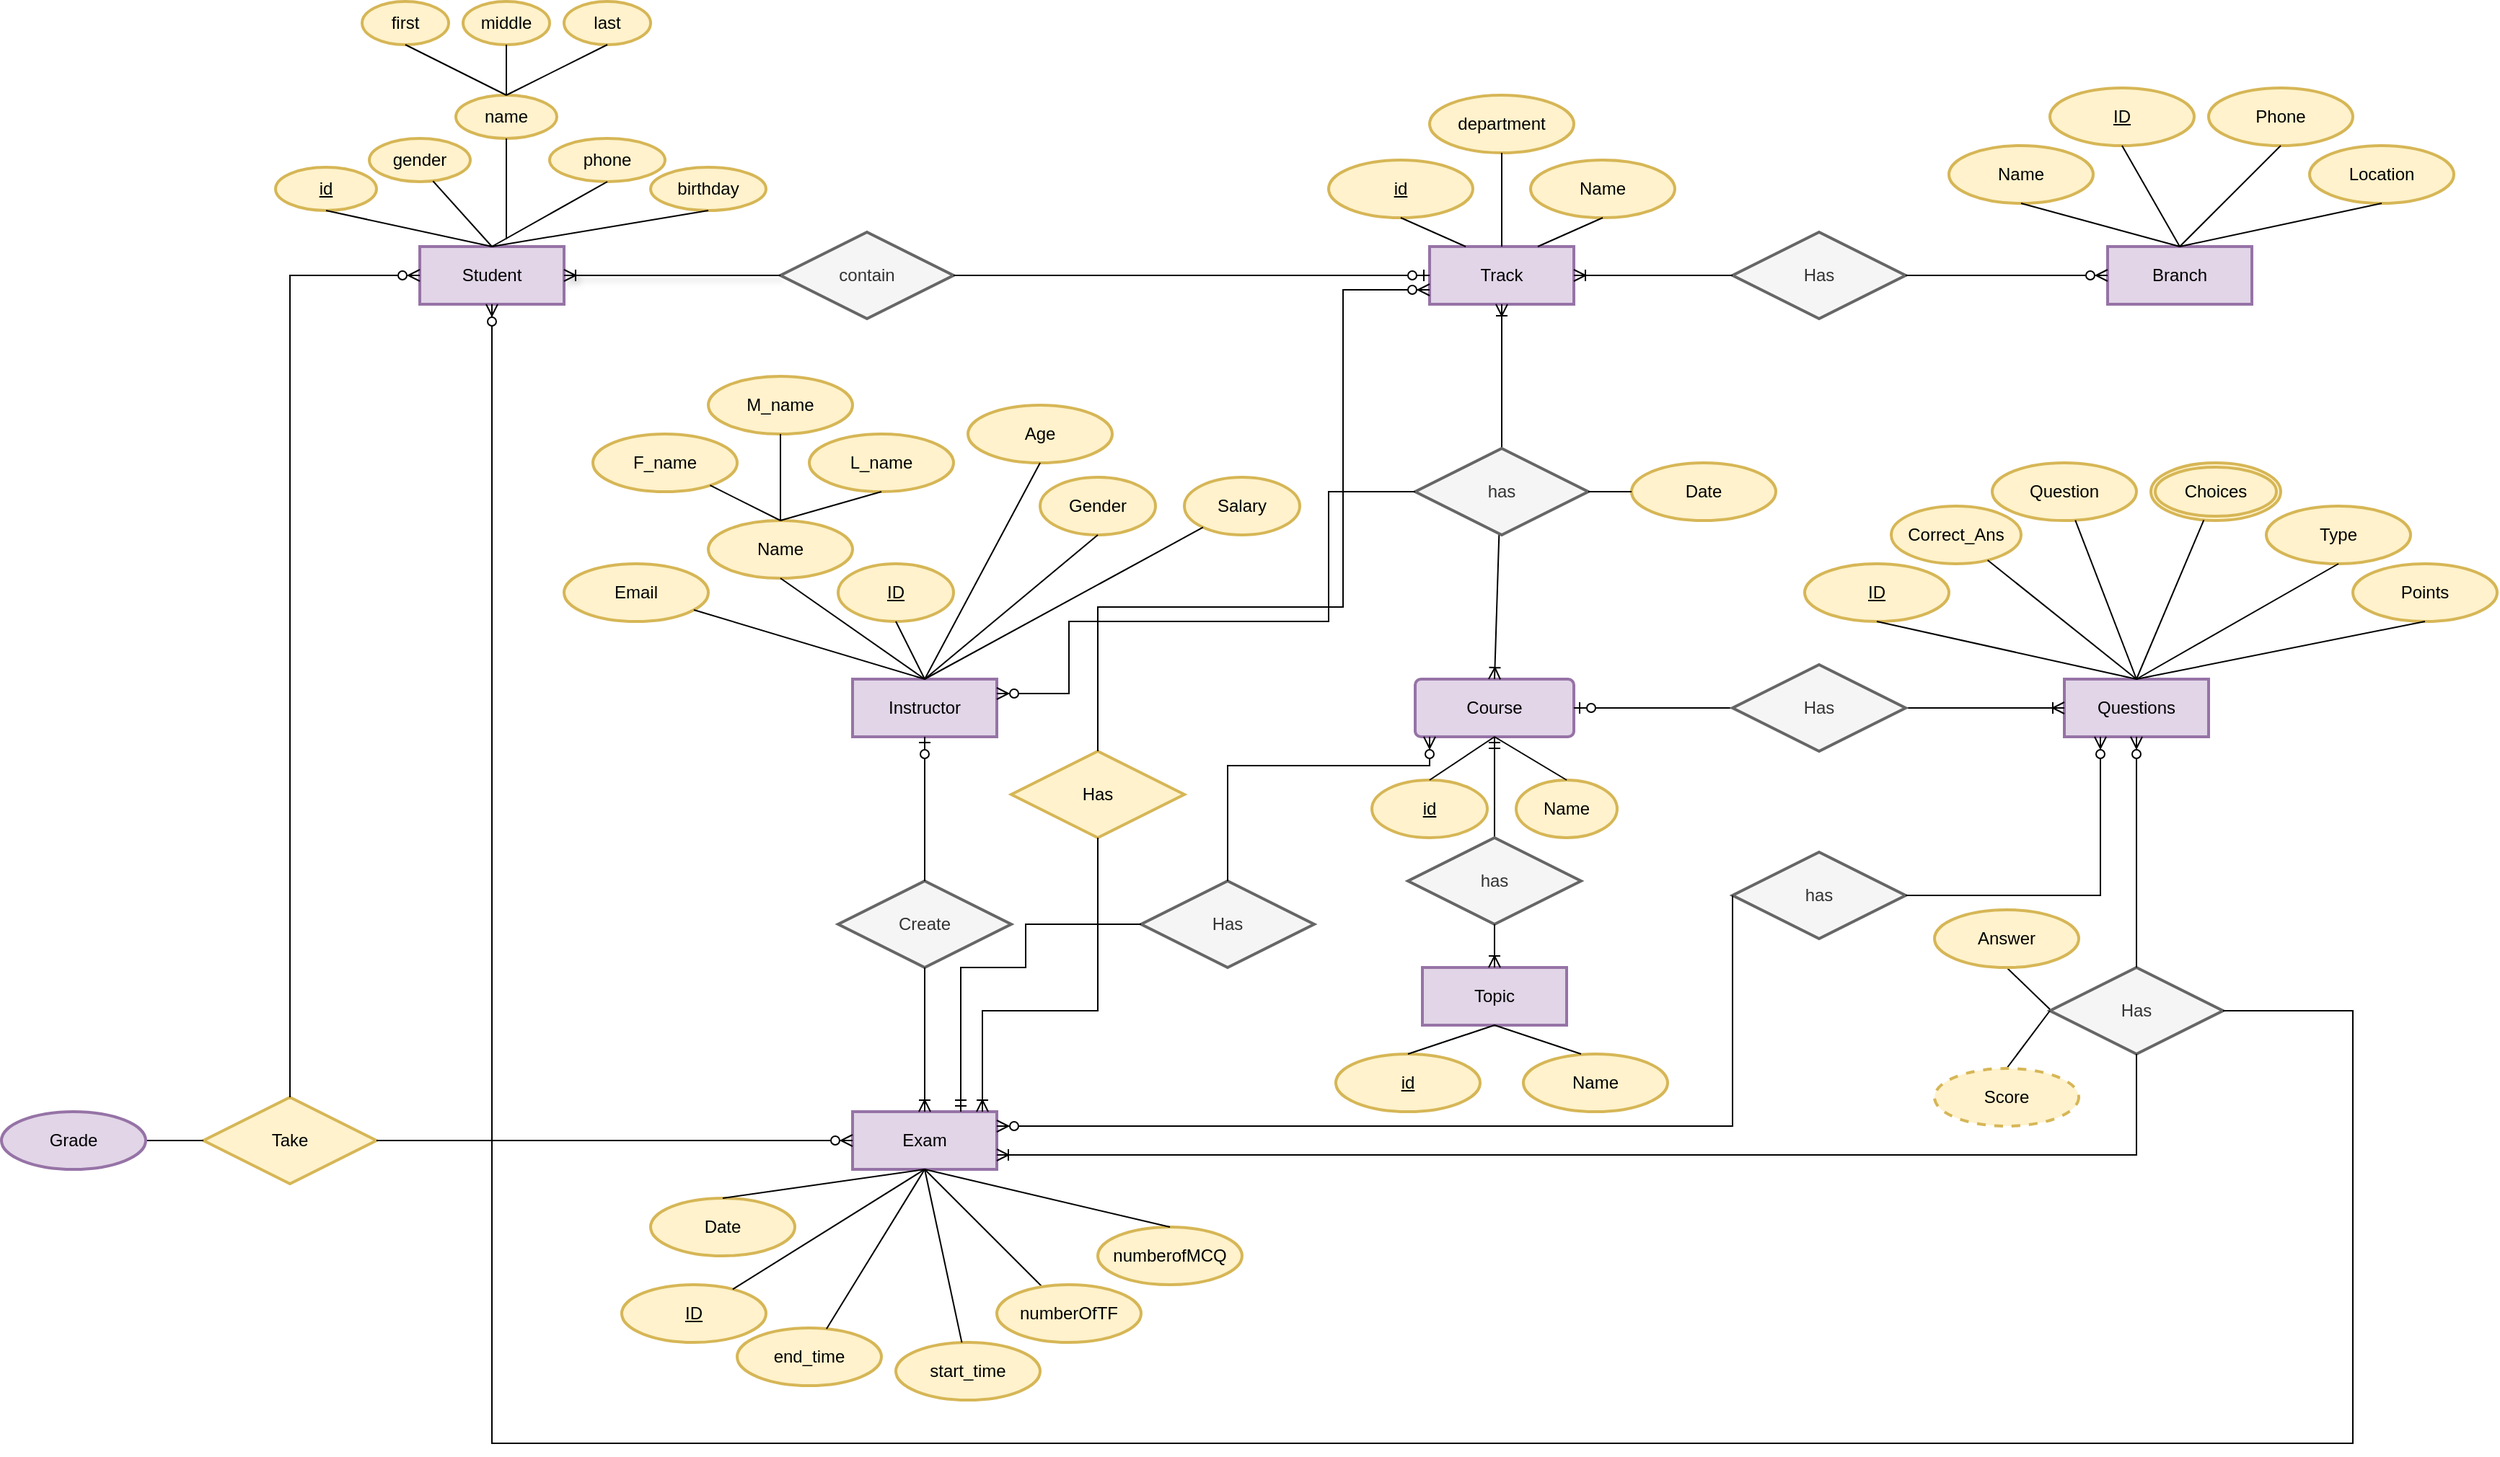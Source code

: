 <mxfile version="26.0.5">
  <diagram name="Page-1" id="814hH2JLdUSQldoOu_sA">
    <mxGraphModel dx="-1740" dy="2260" grid="1" gridSize="10" guides="1" tooltips="1" connect="1" arrows="1" fold="1" page="1" pageScale="1" pageWidth="1920" pageHeight="1200" math="0" shadow="0">
      <root>
        <mxCell id="0" />
        <mxCell id="1" parent="0" />
        <mxCell id="0iq-7-bF7IzyFGE6YVm_-5" value="department" style="ellipse;whiteSpace=wrap;html=1;align=center;fillColor=#fff2cc;strokeColor=#d6b656;strokeWidth=2;" parent="1" vertex="1">
          <mxGeometry x="4840" y="-975" width="100" height="40" as="geometry" />
        </mxCell>
        <mxCell id="wmDvbTXlGFTgHskODQBr-15" value="Instructor" style="whiteSpace=wrap;html=1;align=center;fillColor=#e1d5e7;strokeColor=#9673a6;strokeWidth=2;" parent="1" vertex="1">
          <mxGeometry x="4440" y="-570" width="100" height="40" as="geometry" />
        </mxCell>
        <mxCell id="wmDvbTXlGFTgHskODQBr-16" value="Name" style="ellipse;whiteSpace=wrap;html=1;align=center;fillColor=#fff2cc;strokeColor=#d6b656;strokeWidth=2;" parent="1" vertex="1">
          <mxGeometry x="4340" y="-680" width="100" height="40" as="geometry" />
        </mxCell>
        <mxCell id="wmDvbTXlGFTgHskODQBr-17" value="Age" style="ellipse;whiteSpace=wrap;html=1;align=center;fillColor=#fff2cc;strokeColor=#d6b656;strokeWidth=2;" parent="1" vertex="1">
          <mxGeometry x="4520" y="-760" width="100" height="40" as="geometry" />
        </mxCell>
        <mxCell id="wmDvbTXlGFTgHskODQBr-18" value="Salary" style="ellipse;whiteSpace=wrap;html=1;align=center;fillColor=#fff2cc;strokeColor=#d6b656;strokeWidth=2;" parent="1" vertex="1">
          <mxGeometry x="4670" y="-710" width="80" height="40" as="geometry" />
        </mxCell>
        <mxCell id="wmDvbTXlGFTgHskODQBr-19" value="Gender" style="ellipse;whiteSpace=wrap;html=1;align=center;fillColor=#fff2cc;strokeColor=#d6b656;strokeWidth=2;" parent="1" vertex="1">
          <mxGeometry x="4570" y="-710" width="80" height="40" as="geometry" />
        </mxCell>
        <mxCell id="wmDvbTXlGFTgHskODQBr-20" value="ID" style="ellipse;whiteSpace=wrap;html=1;align=center;fontStyle=4;fillColor=#fff2cc;strokeColor=#d6b656;strokeWidth=2;" parent="1" vertex="1">
          <mxGeometry x="5100" y="-650" width="100" height="40" as="geometry" />
        </mxCell>
        <mxCell id="wmDvbTXlGFTgHskODQBr-23" value="ID" style="ellipse;whiteSpace=wrap;html=1;align=center;fontStyle=4;fillColor=#fff2cc;strokeColor=#d6b656;strokeWidth=2;" parent="1" vertex="1">
          <mxGeometry x="4280" y="-150" width="100" height="40" as="geometry" />
        </mxCell>
        <mxCell id="wmDvbTXlGFTgHskODQBr-26" value="ID" style="ellipse;whiteSpace=wrap;html=1;align=center;fontStyle=4;fillColor=#fff2cc;strokeColor=#d6b656;strokeWidth=2;" parent="1" vertex="1">
          <mxGeometry x="4430" y="-650" width="80" height="40" as="geometry" />
        </mxCell>
        <mxCell id="wmDvbTXlGFTgHskODQBr-27" value="Date" style="ellipse;whiteSpace=wrap;html=1;align=center;fillColor=#fff2cc;strokeColor=#d6b656;strokeWidth=2;" parent="1" vertex="1">
          <mxGeometry x="4300" y="-210" width="100" height="40" as="geometry" />
        </mxCell>
        <mxCell id="wmDvbTXlGFTgHskODQBr-28" value="F_name" style="ellipse;whiteSpace=wrap;html=1;align=center;fillColor=#fff2cc;strokeColor=#d6b656;strokeWidth=2;" parent="1" vertex="1">
          <mxGeometry x="4260" y="-740" width="100" height="40" as="geometry" />
        </mxCell>
        <mxCell id="wmDvbTXlGFTgHskODQBr-29" value="M_name" style="ellipse;whiteSpace=wrap;html=1;align=center;fillColor=#fff2cc;strokeColor=#d6b656;strokeWidth=2;" parent="1" vertex="1">
          <mxGeometry x="4340" y="-780" width="100" height="40" as="geometry" />
        </mxCell>
        <mxCell id="wmDvbTXlGFTgHskODQBr-30" value="L_name" style="ellipse;whiteSpace=wrap;html=1;align=center;fillColor=#fff2cc;strokeColor=#d6b656;strokeWidth=2;" parent="1" vertex="1">
          <mxGeometry x="4410" y="-740" width="100" height="40" as="geometry" />
        </mxCell>
        <mxCell id="wmDvbTXlGFTgHskODQBr-31" value="Email" style="ellipse;whiteSpace=wrap;html=1;align=center;fillColor=#fff2cc;strokeColor=#d6b656;strokeWidth=2;" parent="1" vertex="1">
          <mxGeometry x="4240" y="-650" width="100" height="40" as="geometry" />
        </mxCell>
        <mxCell id="wmDvbTXlGFTgHskODQBr-32" value="" style="endArrow=none;html=1;rounded=0;entryX=0.5;entryY=0;entryDx=0;entryDy=0;" parent="1" source="wmDvbTXlGFTgHskODQBr-29" target="wmDvbTXlGFTgHskODQBr-16" edge="1">
          <mxGeometry relative="1" as="geometry">
            <mxPoint x="4240" y="-690" as="sourcePoint" />
            <mxPoint x="4400" y="-690" as="targetPoint" />
          </mxGeometry>
        </mxCell>
        <mxCell id="wmDvbTXlGFTgHskODQBr-33" value="" style="endArrow=none;html=1;rounded=0;exitX=0.5;exitY=1;exitDx=0;exitDy=0;" parent="1" source="wmDvbTXlGFTgHskODQBr-30" edge="1">
          <mxGeometry relative="1" as="geometry">
            <mxPoint x="4240" y="-690" as="sourcePoint" />
            <mxPoint x="4390" y="-680" as="targetPoint" />
          </mxGeometry>
        </mxCell>
        <mxCell id="wmDvbTXlGFTgHskODQBr-34" value="" style="endArrow=none;html=1;rounded=0;entryX=0.5;entryY=1;entryDx=0;entryDy=0;" parent="1" target="wmDvbTXlGFTgHskODQBr-16" edge="1">
          <mxGeometry relative="1" as="geometry">
            <mxPoint x="4490" y="-570" as="sourcePoint" />
            <mxPoint x="4400" y="-690" as="targetPoint" />
          </mxGeometry>
        </mxCell>
        <mxCell id="wmDvbTXlGFTgHskODQBr-35" value="" style="endArrow=none;html=1;rounded=0;exitX=0.5;exitY=0;exitDx=0;exitDy=0;" parent="1" source="wmDvbTXlGFTgHskODQBr-16" target="wmDvbTXlGFTgHskODQBr-28" edge="1">
          <mxGeometry relative="1" as="geometry">
            <mxPoint x="4240" y="-690" as="sourcePoint" />
            <mxPoint x="4400" y="-690" as="targetPoint" />
          </mxGeometry>
        </mxCell>
        <mxCell id="wmDvbTXlGFTgHskODQBr-36" value="" style="endArrow=none;html=1;rounded=0;exitX=0.5;exitY=1;exitDx=0;exitDy=0;" parent="1" source="wmDvbTXlGFTgHskODQBr-26" edge="1">
          <mxGeometry relative="1" as="geometry">
            <mxPoint x="4240" y="-690" as="sourcePoint" />
            <mxPoint x="4490" y="-570" as="targetPoint" />
          </mxGeometry>
        </mxCell>
        <mxCell id="wmDvbTXlGFTgHskODQBr-37" value="" style="endArrow=none;html=1;rounded=0;exitX=0.5;exitY=0;exitDx=0;exitDy=0;" parent="1" source="wmDvbTXlGFTgHskODQBr-15" target="wmDvbTXlGFTgHskODQBr-31" edge="1">
          <mxGeometry relative="1" as="geometry">
            <mxPoint x="4240" y="-690" as="sourcePoint" />
            <mxPoint x="4400" y="-690" as="targetPoint" />
          </mxGeometry>
        </mxCell>
        <mxCell id="wmDvbTXlGFTgHskODQBr-40" value="" style="endArrow=none;html=1;rounded=0;exitX=0.5;exitY=0;exitDx=0;exitDy=0;entryX=0.5;entryY=1;entryDx=0;entryDy=0;" parent="1" source="wmDvbTXlGFTgHskODQBr-15" target="wmDvbTXlGFTgHskODQBr-17" edge="1">
          <mxGeometry relative="1" as="geometry">
            <mxPoint x="4240" y="-690" as="sourcePoint" />
            <mxPoint x="4400" y="-690" as="targetPoint" />
          </mxGeometry>
        </mxCell>
        <mxCell id="wmDvbTXlGFTgHskODQBr-41" value="" style="endArrow=none;html=1;rounded=0;entryX=0.5;entryY=1;entryDx=0;entryDy=0;" parent="1" target="wmDvbTXlGFTgHskODQBr-19" edge="1">
          <mxGeometry relative="1" as="geometry">
            <mxPoint x="4490" y="-570" as="sourcePoint" />
            <mxPoint x="4400" y="-690" as="targetPoint" />
          </mxGeometry>
        </mxCell>
        <mxCell id="wmDvbTXlGFTgHskODQBr-42" value="" style="endArrow=none;html=1;rounded=0;exitX=0.5;exitY=0;exitDx=0;exitDy=0;" parent="1" source="wmDvbTXlGFTgHskODQBr-15" target="wmDvbTXlGFTgHskODQBr-18" edge="1">
          <mxGeometry relative="1" as="geometry">
            <mxPoint x="4240" y="-690" as="sourcePoint" />
            <mxPoint x="4630" y="-550" as="targetPoint" />
          </mxGeometry>
        </mxCell>
        <mxCell id="wmDvbTXlGFTgHskODQBr-43" value="Exam" style="whiteSpace=wrap;html=1;align=center;fillColor=#e1d5e7;strokeColor=#9673a6;strokeWidth=2;" parent="1" vertex="1">
          <mxGeometry x="4440" y="-270" width="100" height="40" as="geometry" />
        </mxCell>
        <mxCell id="wmDvbTXlGFTgHskODQBr-44" value="Questions" style="whiteSpace=wrap;html=1;align=center;fillColor=#e1d5e7;strokeColor=#9673a6;strokeWidth=2;" parent="1" vertex="1">
          <mxGeometry x="5280" y="-570" width="100" height="40" as="geometry" />
        </mxCell>
        <mxCell id="wmDvbTXlGFTgHskODQBr-45" value="end_time" style="ellipse;whiteSpace=wrap;html=1;align=center;fillColor=#fff2cc;strokeColor=#d6b656;strokeWidth=2;" parent="1" vertex="1">
          <mxGeometry x="4360" y="-120" width="100" height="40" as="geometry" />
        </mxCell>
        <mxCell id="wmDvbTXlGFTgHskODQBr-46" value="start_time" style="ellipse;whiteSpace=wrap;html=1;align=center;fillColor=#fff2cc;strokeColor=#d6b656;strokeWidth=2;" parent="1" vertex="1">
          <mxGeometry x="4470" y="-110" width="100" height="40" as="geometry" />
        </mxCell>
        <mxCell id="wmDvbTXlGFTgHskODQBr-47" value="Type" style="ellipse;whiteSpace=wrap;html=1;align=center;fillColor=#fff2cc;strokeColor=#d6b656;strokeWidth=2;" parent="1" vertex="1">
          <mxGeometry x="5420" y="-690" width="100" height="40" as="geometry" />
        </mxCell>
        <mxCell id="wmDvbTXlGFTgHskODQBr-48" value="" style="endArrow=none;html=1;rounded=0;exitX=0.5;exitY=1;exitDx=0;exitDy=0;" parent="1" source="wmDvbTXlGFTgHskODQBr-43" target="wmDvbTXlGFTgHskODQBr-46" edge="1">
          <mxGeometry relative="1" as="geometry">
            <mxPoint x="4325" y="-130" as="sourcePoint" />
            <mxPoint x="4495" y="-70" as="targetPoint" />
          </mxGeometry>
        </mxCell>
        <mxCell id="wmDvbTXlGFTgHskODQBr-49" value="" style="endArrow=none;html=1;rounded=0;entryX=0.5;entryY=1;entryDx=0;entryDy=0;" parent="1" source="wmDvbTXlGFTgHskODQBr-45" target="wmDvbTXlGFTgHskODQBr-43" edge="1">
          <mxGeometry relative="1" as="geometry">
            <mxPoint x="4325" y="-130" as="sourcePoint" />
            <mxPoint x="4485" y="-130" as="targetPoint" />
          </mxGeometry>
        </mxCell>
        <mxCell id="wmDvbTXlGFTgHskODQBr-50" value="" style="endArrow=none;html=1;rounded=0;entryX=0.5;entryY=1;entryDx=0;entryDy=0;exitX=0.5;exitY=0;exitDx=0;exitDy=0;" parent="1" source="wmDvbTXlGFTgHskODQBr-27" edge="1">
          <mxGeometry relative="1" as="geometry">
            <mxPoint x="4285" y="-160" as="sourcePoint" />
            <mxPoint x="4490" y="-230" as="targetPoint" />
          </mxGeometry>
        </mxCell>
        <mxCell id="wmDvbTXlGFTgHskODQBr-51" value="" style="endArrow=none;html=1;rounded=0;entryX=0.5;entryY=1;entryDx=0;entryDy=0;" parent="1" source="wmDvbTXlGFTgHskODQBr-23" target="wmDvbTXlGFTgHskODQBr-43" edge="1">
          <mxGeometry relative="1" as="geometry">
            <mxPoint x="4275" y="-100" as="sourcePoint" />
            <mxPoint x="4485" y="-130" as="targetPoint" />
          </mxGeometry>
        </mxCell>
        <mxCell id="wmDvbTXlGFTgHskODQBr-54" value="Points" style="ellipse;whiteSpace=wrap;html=1;align=center;fillColor=#fff2cc;strokeColor=#d6b656;strokeWidth=2;" parent="1" vertex="1">
          <mxGeometry x="5480" y="-650" width="100" height="40" as="geometry" />
        </mxCell>
        <mxCell id="wmDvbTXlGFTgHskODQBr-56" value="Correct_Ans" style="ellipse;whiteSpace=wrap;html=1;align=center;fillColor=#fff2cc;strokeColor=#d6b656;strokeWidth=2;" parent="1" vertex="1">
          <mxGeometry x="5160" y="-690" width="90" height="40" as="geometry" />
        </mxCell>
        <mxCell id="wmDvbTXlGFTgHskODQBr-57" value="Question" style="ellipse;whiteSpace=wrap;html=1;align=center;fillColor=#fff2cc;strokeColor=#d6b656;strokeWidth=2;" parent="1" vertex="1">
          <mxGeometry x="5230" y="-720" width="100" height="40" as="geometry" />
        </mxCell>
        <mxCell id="wmDvbTXlGFTgHskODQBr-59" value="Choices" style="ellipse;shape=doubleEllipse;margin=3;whiteSpace=wrap;html=1;align=center;fillColor=#fff2cc;strokeColor=#d6b656;strokeWidth=2;" parent="1" vertex="1">
          <mxGeometry x="5340" y="-720" width="90" height="40" as="geometry" />
        </mxCell>
        <mxCell id="wmDvbTXlGFTgHskODQBr-60" value="" style="endArrow=none;html=1;rounded=0;entryX=0.5;entryY=0;entryDx=0;entryDy=0;exitX=0.5;exitY=1;exitDx=0;exitDy=0;" parent="1" source="wmDvbTXlGFTgHskODQBr-20" target="wmDvbTXlGFTgHskODQBr-44" edge="1">
          <mxGeometry relative="1" as="geometry">
            <mxPoint x="5286" y="-590" as="sourcePoint" />
            <mxPoint x="5316.06" y="-620" as="targetPoint" />
          </mxGeometry>
        </mxCell>
        <mxCell id="wmDvbTXlGFTgHskODQBr-62" value="" style="endArrow=none;html=1;rounded=0;entryX=0.5;entryY=0;entryDx=0;entryDy=0;" parent="1" source="wmDvbTXlGFTgHskODQBr-57" target="wmDvbTXlGFTgHskODQBr-44" edge="1">
          <mxGeometry relative="1" as="geometry">
            <mxPoint x="5156.06" y="-620" as="sourcePoint" />
            <mxPoint x="5316.06" y="-620" as="targetPoint" />
          </mxGeometry>
        </mxCell>
        <mxCell id="wmDvbTXlGFTgHskODQBr-63" value="" style="endArrow=none;html=1;rounded=0;entryX=0.5;entryY=0;entryDx=0;entryDy=0;exitX=0.5;exitY=1;exitDx=0;exitDy=0;" parent="1" source="wmDvbTXlGFTgHskODQBr-54" target="wmDvbTXlGFTgHskODQBr-44" edge="1">
          <mxGeometry relative="1" as="geometry">
            <mxPoint x="5342.996" y="-518.818" as="sourcePoint" />
            <mxPoint x="5406.06" y="-640" as="targetPoint" />
          </mxGeometry>
        </mxCell>
        <mxCell id="wmDvbTXlGFTgHskODQBr-64" value="" style="endArrow=none;html=1;rounded=0;entryX=0.5;entryY=0;entryDx=0;entryDy=0;exitX=0.5;exitY=1;exitDx=0;exitDy=0;" parent="1" source="wmDvbTXlGFTgHskODQBr-47" target="wmDvbTXlGFTgHskODQBr-44" edge="1">
          <mxGeometry relative="1" as="geometry">
            <mxPoint x="5430" y="-610" as="sourcePoint" />
            <mxPoint x="5316.06" y="-620" as="targetPoint" />
          </mxGeometry>
        </mxCell>
        <mxCell id="wmDvbTXlGFTgHskODQBr-65" value="" style="endArrow=none;html=1;rounded=0;exitX=0.5;exitY=0;exitDx=0;exitDy=0;" parent="1" source="wmDvbTXlGFTgHskODQBr-44" target="wmDvbTXlGFTgHskODQBr-56" edge="1">
          <mxGeometry relative="1" as="geometry">
            <mxPoint x="5156.06" y="-620" as="sourcePoint" />
            <mxPoint x="5306.06" y="-620" as="targetPoint" />
          </mxGeometry>
        </mxCell>
        <mxCell id="wmDvbTXlGFTgHskODQBr-66" value="" style="endArrow=none;html=1;rounded=0;entryX=0.5;entryY=0;entryDx=0;entryDy=0;" parent="1" source="wmDvbTXlGFTgHskODQBr-59" target="wmDvbTXlGFTgHskODQBr-44" edge="1">
          <mxGeometry relative="1" as="geometry">
            <mxPoint x="5156.06" y="-620" as="sourcePoint" />
            <mxPoint x="5420" y="-470" as="targetPoint" />
          </mxGeometry>
        </mxCell>
        <mxCell id="wmDvbTXlGFTgHskODQBr-67" value="Create" style="shape=rhombus;perimeter=rhombusPerimeter;whiteSpace=wrap;html=1;align=center;fillColor=#f5f5f5;fontColor=#333333;strokeColor=#666666;strokeWidth=2;" parent="1" vertex="1">
          <mxGeometry x="4430" y="-430" width="120" height="60" as="geometry" />
        </mxCell>
        <mxCell id="wmDvbTXlGFTgHskODQBr-69" value="" style="fontSize=12;html=1;endArrow=ERzeroToOne;endFill=1;rounded=0;" parent="1" source="wmDvbTXlGFTgHskODQBr-67" target="wmDvbTXlGFTgHskODQBr-15" edge="1">
          <mxGeometry width="100" height="100" relative="1" as="geometry">
            <mxPoint x="3780" y="-430" as="sourcePoint" />
            <mxPoint x="3880" y="-530" as="targetPoint" />
          </mxGeometry>
        </mxCell>
        <mxCell id="wmDvbTXlGFTgHskODQBr-71" value="Has" style="shape=rhombus;perimeter=rhombusPerimeter;whiteSpace=wrap;html=1;align=center;fillColor=#f5f5f5;fontColor=#333333;strokeColor=#666666;strokeWidth=2;" parent="1" vertex="1">
          <mxGeometry x="5270" y="-370" width="120" height="60" as="geometry" />
        </mxCell>
        <mxCell id="0iq-7-bF7IzyFGE6YVm_-8" value="Track" style="whiteSpace=wrap;html=1;align=center;fillColor=#e1d5e7;strokeColor=#9673a6;strokeWidth=2;" parent="1" vertex="1">
          <mxGeometry x="4840" y="-870" width="100" height="40" as="geometry" />
        </mxCell>
        <mxCell id="0iq-7-bF7IzyFGE6YVm_-11" value="" style="endArrow=none;html=1;rounded=0;exitX=0.5;exitY=1;exitDx=0;exitDy=0;entryX=0.5;entryY=0;entryDx=0;entryDy=0;" parent="1" source="0iq-7-bF7IzyFGE6YVm_-5" target="0iq-7-bF7IzyFGE6YVm_-8" edge="1">
          <mxGeometry relative="1" as="geometry">
            <mxPoint x="4885" y="-680" as="sourcePoint" />
            <mxPoint x="5025" y="-920" as="targetPoint" />
          </mxGeometry>
        </mxCell>
        <mxCell id="0iq-7-bF7IzyFGE6YVm_-13" value="id" style="ellipse;whiteSpace=wrap;html=1;align=center;fontStyle=4;fillColor=#fff2cc;strokeColor=#d6b656;strokeWidth=2;" parent="1" vertex="1">
          <mxGeometry x="4040" y="-925" width="70" height="30" as="geometry" />
        </mxCell>
        <mxCell id="0iq-7-bF7IzyFGE6YVm_-15" value="id" style="ellipse;whiteSpace=wrap;html=1;align=center;fontStyle=4;fillColor=#fff2cc;strokeColor=#d6b656;strokeWidth=2;" parent="1" vertex="1">
          <mxGeometry x="4800" y="-500" width="80" height="40" as="geometry" />
        </mxCell>
        <mxCell id="0iq-7-bF7IzyFGE6YVm_-17" value="id" style="ellipse;whiteSpace=wrap;html=1;align=center;fontStyle=4;fillColor=#fff2cc;strokeColor=#d6b656;strokeWidth=2;" parent="1" vertex="1">
          <mxGeometry x="4770" y="-930" width="100" height="40" as="geometry" />
        </mxCell>
        <mxCell id="0iq-7-bF7IzyFGE6YVm_-19" value="Name" style="ellipse;whiteSpace=wrap;html=1;align=center;fillColor=#fff2cc;strokeColor=#d6b656;strokeWidth=2;" parent="1" vertex="1">
          <mxGeometry x="4910" y="-930" width="100" height="40" as="geometry" />
        </mxCell>
        <mxCell id="0iq-7-bF7IzyFGE6YVm_-20" value="" style="endArrow=none;html=1;rounded=0;exitX=0.5;exitY=1;exitDx=0;exitDy=0;entryX=0.25;entryY=0;entryDx=0;entryDy=0;" parent="1" source="0iq-7-bF7IzyFGE6YVm_-17" target="0iq-7-bF7IzyFGE6YVm_-8" edge="1">
          <mxGeometry relative="1" as="geometry">
            <mxPoint x="5120" y="-850" as="sourcePoint" />
            <mxPoint x="5280" y="-850" as="targetPoint" />
          </mxGeometry>
        </mxCell>
        <mxCell id="0iq-7-bF7IzyFGE6YVm_-21" value="" style="endArrow=none;html=1;rounded=0;entryX=0.5;entryY=1;entryDx=0;entryDy=0;exitX=0.75;exitY=0;exitDx=0;exitDy=0;" parent="1" source="0iq-7-bF7IzyFGE6YVm_-8" target="0iq-7-bF7IzyFGE6YVm_-19" edge="1">
          <mxGeometry relative="1" as="geometry">
            <mxPoint x="4890" y="-810" as="sourcePoint" />
            <mxPoint x="5280" y="-850" as="targetPoint" />
          </mxGeometry>
        </mxCell>
        <mxCell id="0iq-7-bF7IzyFGE6YVm_-22" value="Course" style="rounded=1;arcSize=10;whiteSpace=wrap;html=1;align=center;fillColor=#e1d5e7;strokeColor=#9673a6;strokeWidth=2;" parent="1" vertex="1">
          <mxGeometry x="4830" y="-570" width="110" height="40" as="geometry" />
        </mxCell>
        <mxCell id="0iq-7-bF7IzyFGE6YVm_-23" value="Name" style="ellipse;whiteSpace=wrap;html=1;align=center;fillColor=#fff2cc;strokeColor=#d6b656;strokeWidth=2;" parent="1" vertex="1">
          <mxGeometry x="4900" y="-500" width="70" height="40" as="geometry" />
        </mxCell>
        <mxCell id="0iq-7-bF7IzyFGE6YVm_-24" value="" style="endArrow=none;html=1;rounded=0;exitX=0.5;exitY=0;exitDx=0;exitDy=0;entryX=0.5;entryY=1;entryDx=0;entryDy=0;" parent="1" source="0iq-7-bF7IzyFGE6YVm_-15" target="0iq-7-bF7IzyFGE6YVm_-22" edge="1">
          <mxGeometry relative="1" as="geometry">
            <mxPoint x="4850" y="-480" as="sourcePoint" />
            <mxPoint x="5010" y="-480" as="targetPoint" />
          </mxGeometry>
        </mxCell>
        <mxCell id="0iq-7-bF7IzyFGE6YVm_-25" value="" style="endArrow=none;html=1;rounded=0;exitX=0.5;exitY=1;exitDx=0;exitDy=0;entryX=0.5;entryY=0;entryDx=0;entryDy=0;" parent="1" source="0iq-7-bF7IzyFGE6YVm_-22" target="0iq-7-bF7IzyFGE6YVm_-23" edge="1">
          <mxGeometry relative="1" as="geometry">
            <mxPoint x="4890" y="-480" as="sourcePoint" />
            <mxPoint x="5050" y="-480" as="targetPoint" />
          </mxGeometry>
        </mxCell>
        <mxCell id="0iq-7-bF7IzyFGE6YVm_-31" value="" style="fontSize=12;html=1;endArrow=ERoneToMany;rounded=0;entryX=0.5;entryY=1;entryDx=0;entryDy=0;exitX=0.5;exitY=0;exitDx=0;exitDy=0;" parent="1" source="0iq-7-bF7IzyFGE6YVm_-30" target="0iq-7-bF7IzyFGE6YVm_-8" edge="1">
          <mxGeometry width="100" height="100" relative="1" as="geometry">
            <mxPoint x="4810" y="-810" as="sourcePoint" />
            <mxPoint x="4810" y="-820.001" as="targetPoint" />
          </mxGeometry>
        </mxCell>
        <mxCell id="0iq-7-bF7IzyFGE6YVm_-33" value="" style="fontSize=12;html=1;endArrow=ERoneToMany;rounded=0;entryX=0.5;entryY=0;entryDx=0;entryDy=0;exitX=0.487;exitY=0.853;exitDx=0;exitDy=0;exitPerimeter=0;" parent="1" source="0iq-7-bF7IzyFGE6YVm_-30" target="0iq-7-bF7IzyFGE6YVm_-22" edge="1">
          <mxGeometry width="100" height="100" relative="1" as="geometry">
            <mxPoint x="4890" y="-550" as="sourcePoint" />
            <mxPoint x="4900" y="-600" as="targetPoint" />
          </mxGeometry>
        </mxCell>
        <mxCell id="0iq-7-bF7IzyFGE6YVm_-30" value="has" style="shape=rhombus;perimeter=rhombusPerimeter;whiteSpace=wrap;html=1;align=center;fillColor=#f5f5f5;fontColor=#333333;strokeColor=#666666;strokeWidth=2;" parent="1" vertex="1">
          <mxGeometry x="4830" y="-730" width="120" height="60" as="geometry" />
        </mxCell>
        <mxCell id="0iq-7-bF7IzyFGE6YVm_-36" value="Topic" style="whiteSpace=wrap;html=1;align=center;fillColor=#e1d5e7;strokeColor=#9673a6;strokeWidth=2;" parent="1" vertex="1">
          <mxGeometry x="4835" y="-370" width="100" height="40" as="geometry" />
        </mxCell>
        <mxCell id="0iq-7-bF7IzyFGE6YVm_-37" value="id" style="ellipse;whiteSpace=wrap;html=1;align=center;fontStyle=4;fillColor=#fff2cc;strokeColor=#d6b656;strokeWidth=2;" parent="1" vertex="1">
          <mxGeometry x="4775" y="-310" width="100" height="40" as="geometry" />
        </mxCell>
        <mxCell id="0iq-7-bF7IzyFGE6YVm_-38" value="Name" style="ellipse;whiteSpace=wrap;html=1;align=center;fillColor=#fff2cc;strokeColor=#d6b656;strokeWidth=2;" parent="1" vertex="1">
          <mxGeometry x="4905" y="-310" width="100" height="40" as="geometry" />
        </mxCell>
        <mxCell id="0iq-7-bF7IzyFGE6YVm_-39" value="" style="endArrow=none;html=1;rounded=0;exitX=0.5;exitY=0;exitDx=0;exitDy=0;entryX=0.5;entryY=1;entryDx=0;entryDy=0;" parent="1" target="0iq-7-bF7IzyFGE6YVm_-36" edge="1">
          <mxGeometry relative="1" as="geometry">
            <mxPoint x="4825" y="-310" as="sourcePoint" />
            <mxPoint x="4885" y="-340" as="targetPoint" />
          </mxGeometry>
        </mxCell>
        <mxCell id="0iq-7-bF7IzyFGE6YVm_-40" value="" style="endArrow=none;html=1;rounded=0;entryX=0.5;entryY=0;entryDx=0;entryDy=0;exitX=0.5;exitY=1;exitDx=0;exitDy=0;" parent="1" source="0iq-7-bF7IzyFGE6YVm_-36" edge="1">
          <mxGeometry relative="1" as="geometry">
            <mxPoint x="4875" y="-350" as="sourcePoint" />
            <mxPoint x="4945" y="-310" as="targetPoint" />
          </mxGeometry>
        </mxCell>
        <mxCell id="0iq-7-bF7IzyFGE6YVm_-41" value="" style="fontSize=12;html=1;endArrow=ERmandOne;rounded=0;entryX=0.5;entryY=1;entryDx=0;entryDy=0;exitX=0.5;exitY=0;exitDx=0;exitDy=0;" parent="1" source="0iq-7-bF7IzyFGE6YVm_-42" target="0iq-7-bF7IzyFGE6YVm_-22" edge="1">
          <mxGeometry width="100" height="100" relative="1" as="geometry">
            <mxPoint x="4890" y="-460" as="sourcePoint" />
            <mxPoint x="5040" y="-500" as="targetPoint" />
          </mxGeometry>
        </mxCell>
        <mxCell id="0iq-7-bF7IzyFGE6YVm_-42" value="has" style="shape=rhombus;perimeter=rhombusPerimeter;whiteSpace=wrap;html=1;align=center;fillColor=#f5f5f5;fontColor=#333333;strokeColor=#666666;strokeWidth=2;" parent="1" vertex="1">
          <mxGeometry x="4825" y="-460" width="120" height="60" as="geometry" />
        </mxCell>
        <mxCell id="0iq-7-bF7IzyFGE6YVm_-43" value="" style="fontSize=12;html=1;endArrow=ERoneToMany;rounded=0;entryX=0.5;entryY=0;entryDx=0;entryDy=0;exitX=0.5;exitY=1;exitDx=0;exitDy=0;" parent="1" source="0iq-7-bF7IzyFGE6YVm_-42" target="0iq-7-bF7IzyFGE6YVm_-36" edge="1">
          <mxGeometry width="100" height="100" relative="1" as="geometry">
            <mxPoint x="4780" y="-300" as="sourcePoint" />
            <mxPoint x="4880" y="-400" as="targetPoint" />
          </mxGeometry>
        </mxCell>
        <mxCell id="0iq-7-bF7IzyFGE6YVm_-44" value="Student" style="whiteSpace=wrap;html=1;align=center;fillColor=#e1d5e7;strokeColor=#9673a6;strokeWidth=2;" parent="1" vertex="1">
          <mxGeometry x="4140" y="-870" width="100" height="40" as="geometry" />
        </mxCell>
        <mxCell id="0iq-7-bF7IzyFGE6YVm_-45" value="contain" style="shape=rhombus;perimeter=rhombusPerimeter;whiteSpace=wrap;html=1;align=center;fillColor=#f5f5f5;fontColor=#333333;strokeColor=#666666;strokeWidth=2;" parent="1" vertex="1">
          <mxGeometry x="4390" y="-880" width="120" height="60" as="geometry" />
        </mxCell>
        <mxCell id="0iq-7-bF7IzyFGE6YVm_-46" value="" style="fontSize=12;html=1;endArrow=ERzeroToOne;endFill=1;rounded=0;entryX=0;entryY=0.5;entryDx=0;entryDy=0;exitX=1;exitY=0.5;exitDx=0;exitDy=0;" parent="1" source="0iq-7-bF7IzyFGE6YVm_-45" target="0iq-7-bF7IzyFGE6YVm_-8" edge="1">
          <mxGeometry width="100" height="100" relative="1" as="geometry">
            <mxPoint x="4700" y="-850.77" as="sourcePoint" />
            <mxPoint x="4590" y="-850.77" as="targetPoint" />
          </mxGeometry>
        </mxCell>
        <mxCell id="0iq-7-bF7IzyFGE6YVm_-47" value="" style="fontSize=12;html=1;endArrow=ERoneToMany;rounded=0;shadow=1;exitX=0;exitY=0.5;exitDx=0;exitDy=0;entryX=1;entryY=0.5;entryDx=0;entryDy=0;" parent="1" source="0iq-7-bF7IzyFGE6YVm_-45" target="0iq-7-bF7IzyFGE6YVm_-44" edge="1">
          <mxGeometry width="100" height="100" relative="1" as="geometry">
            <mxPoint x="4020" y="-725" as="sourcePoint" />
            <mxPoint x="4255" y="-855" as="targetPoint" />
          </mxGeometry>
        </mxCell>
        <mxCell id="0iq-7-bF7IzyFGE6YVm_-48" value="gender" style="ellipse;whiteSpace=wrap;html=1;align=center;fillColor=#fff2cc;strokeColor=#d6b656;strokeWidth=2;" parent="1" vertex="1">
          <mxGeometry x="4105" y="-945" width="70" height="30" as="geometry" />
        </mxCell>
        <mxCell id="0iq-7-bF7IzyFGE6YVm_-49" value="first" style="ellipse;whiteSpace=wrap;html=1;align=center;fillColor=#fff2cc;strokeColor=#d6b656;strokeWidth=2;" parent="1" vertex="1">
          <mxGeometry x="4100" y="-1040" width="60" height="30" as="geometry" />
        </mxCell>
        <mxCell id="0iq-7-bF7IzyFGE6YVm_-50" value="last" style="ellipse;whiteSpace=wrap;html=1;align=center;fillColor=#fff2cc;strokeColor=#d6b656;strokeWidth=2;" parent="1" vertex="1">
          <mxGeometry x="4240" y="-1040" width="60" height="30" as="geometry" />
        </mxCell>
        <mxCell id="0iq-7-bF7IzyFGE6YVm_-51" value="middle" style="ellipse;whiteSpace=wrap;html=1;align=center;fillColor=#fff2cc;strokeColor=#d6b656;strokeWidth=2;" parent="1" vertex="1">
          <mxGeometry x="4170" y="-1040" width="60" height="30" as="geometry" />
        </mxCell>
        <mxCell id="0iq-7-bF7IzyFGE6YVm_-53" value="birthday" style="ellipse;whiteSpace=wrap;html=1;align=center;fillColor=#fff2cc;strokeColor=#d6b656;strokeWidth=2;" parent="1" vertex="1">
          <mxGeometry x="4300" y="-925" width="80" height="30" as="geometry" />
        </mxCell>
        <mxCell id="0iq-7-bF7IzyFGE6YVm_-54" value="phone" style="ellipse;whiteSpace=wrap;html=1;align=center;fillColor=#fff2cc;strokeColor=#d6b656;strokeWidth=2;" parent="1" vertex="1">
          <mxGeometry x="4230" y="-945" width="80" height="30" as="geometry" />
        </mxCell>
        <mxCell id="0iq-7-bF7IzyFGE6YVm_-55" value="name" style="ellipse;whiteSpace=wrap;html=1;align=center;fillColor=#fff2cc;strokeColor=#d6b656;strokeWidth=2;" parent="1" vertex="1">
          <mxGeometry x="4165" y="-975" width="70" height="30" as="geometry" />
        </mxCell>
        <mxCell id="0iq-7-bF7IzyFGE6YVm_-57" value="" style="endArrow=none;html=1;rounded=0;exitX=0.5;exitY=1;exitDx=0;exitDy=0;entryX=0.5;entryY=0;entryDx=0;entryDy=0;" parent="1" source="0iq-7-bF7IzyFGE6YVm_-13" target="0iq-7-bF7IzyFGE6YVm_-44" edge="1">
          <mxGeometry relative="1" as="geometry">
            <mxPoint x="4140" y="-885" as="sourcePoint" />
            <mxPoint x="4300" y="-885" as="targetPoint" />
          </mxGeometry>
        </mxCell>
        <mxCell id="0iq-7-bF7IzyFGE6YVm_-58" value="" style="endArrow=none;html=1;rounded=0;entryX=0.5;entryY=1;entryDx=0;entryDy=0;exitX=0.5;exitY=0;exitDx=0;exitDy=0;" parent="1" source="0iq-7-bF7IzyFGE6YVm_-55" target="0iq-7-bF7IzyFGE6YVm_-51" edge="1">
          <mxGeometry relative="1" as="geometry">
            <mxPoint x="4040" y="-985" as="sourcePoint" />
            <mxPoint x="4200" y="-985" as="targetPoint" />
          </mxGeometry>
        </mxCell>
        <mxCell id="0iq-7-bF7IzyFGE6YVm_-59" value="" style="endArrow=none;html=1;rounded=0;exitX=0.5;exitY=1;exitDx=0;exitDy=0;" parent="1" source="0iq-7-bF7IzyFGE6YVm_-49" edge="1">
          <mxGeometry relative="1" as="geometry">
            <mxPoint x="4110" y="-995" as="sourcePoint" />
            <mxPoint x="4200" y="-975" as="targetPoint" />
          </mxGeometry>
        </mxCell>
        <mxCell id="0iq-7-bF7IzyFGE6YVm_-60" value="" style="endArrow=none;html=1;rounded=0;exitX=0.5;exitY=0;exitDx=0;exitDy=0;entryX=0.5;entryY=1;entryDx=0;entryDy=0;" parent="1" source="0iq-7-bF7IzyFGE6YVm_-44" target="0iq-7-bF7IzyFGE6YVm_-53" edge="1">
          <mxGeometry relative="1" as="geometry">
            <mxPoint x="4180" y="-880" as="sourcePoint" />
            <mxPoint x="4320" y="-875" as="targetPoint" />
          </mxGeometry>
        </mxCell>
        <mxCell id="0iq-7-bF7IzyFGE6YVm_-61" value="" style="endArrow=none;html=1;rounded=0;exitX=0.5;exitY=0;exitDx=0;exitDy=0;entryX=0.5;entryY=1;entryDx=0;entryDy=0;" parent="1" source="0iq-7-bF7IzyFGE6YVm_-44" target="0iq-7-bF7IzyFGE6YVm_-54" edge="1">
          <mxGeometry relative="1" as="geometry">
            <mxPoint x="4105" y="-910" as="sourcePoint" />
            <mxPoint x="4265" y="-910" as="targetPoint" />
          </mxGeometry>
        </mxCell>
        <mxCell id="0iq-7-bF7IzyFGE6YVm_-62" value="" style="endArrow=none;html=1;rounded=0;exitX=0.5;exitY=1;exitDx=0;exitDy=0;" parent="1" source="0iq-7-bF7IzyFGE6YVm_-55" edge="1">
          <mxGeometry relative="1" as="geometry">
            <mxPoint x="4165" y="-916" as="sourcePoint" />
            <mxPoint x="4200" y="-875" as="targetPoint" />
          </mxGeometry>
        </mxCell>
        <mxCell id="0iq-7-bF7IzyFGE6YVm_-63" value="" style="endArrow=none;html=1;rounded=0;exitX=0.631;exitY=0.987;exitDx=0;exitDy=0;exitPerimeter=0;entryX=0.5;entryY=0;entryDx=0;entryDy=0;" parent="1" source="0iq-7-bF7IzyFGE6YVm_-48" target="0iq-7-bF7IzyFGE6YVm_-44" edge="1">
          <mxGeometry relative="1" as="geometry">
            <mxPoint x="4160" y="-896" as="sourcePoint" />
            <mxPoint x="4320" y="-896" as="targetPoint" />
          </mxGeometry>
        </mxCell>
        <mxCell id="0iq-7-bF7IzyFGE6YVm_-65" value="" style="endArrow=none;html=1;rounded=0;exitX=0.5;exitY=0;exitDx=0;exitDy=0;entryX=0.5;entryY=1;entryDx=0;entryDy=0;" parent="1" source="0iq-7-bF7IzyFGE6YVm_-55" target="0iq-7-bF7IzyFGE6YVm_-50" edge="1">
          <mxGeometry relative="1" as="geometry">
            <mxPoint x="4110" y="-985" as="sourcePoint" />
            <mxPoint x="4270" y="-985" as="targetPoint" />
          </mxGeometry>
        </mxCell>
        <mxCell id="MTJGAZ34YQoZnupdT_DI-1" style="edgeStyle=orthogonalEdgeStyle;rounded=0;orthogonalLoop=1;jettySize=auto;html=1;exitX=0.5;exitY=1;exitDx=0;exitDy=0;labelBackgroundColor=none;fontColor=default;" parent="1" edge="1">
          <mxGeometry relative="1" as="geometry">
            <mxPoint x="4405" y="-955" as="sourcePoint" />
            <mxPoint x="4405" y="-955" as="targetPoint" />
          </mxGeometry>
        </mxCell>
        <mxCell id="MTJGAZ34YQoZnupdT_DI-2" value="Branch" style="whiteSpace=wrap;html=1;align=center;fillColor=#e1d5e7;strokeColor=#9673a6;strokeWidth=2;" parent="1" vertex="1">
          <mxGeometry x="5310" y="-870" width="100" height="40" as="geometry" />
        </mxCell>
        <mxCell id="MTJGAZ34YQoZnupdT_DI-3" value="Name" style="ellipse;whiteSpace=wrap;html=1;align=center;fillColor=#fff2cc;strokeColor=#d6b656;strokeWidth=2;" parent="1" vertex="1">
          <mxGeometry x="5200" y="-940" width="100" height="40" as="geometry" />
        </mxCell>
        <mxCell id="MTJGAZ34YQoZnupdT_DI-4" value="ID" style="ellipse;whiteSpace=wrap;html=1;align=center;fontStyle=4;fillColor=#fff2cc;strokeColor=#d6b656;strokeWidth=2;" parent="1" vertex="1">
          <mxGeometry x="5270" y="-980" width="100" height="40" as="geometry" />
        </mxCell>
        <mxCell id="MTJGAZ34YQoZnupdT_DI-5" value="" style="endArrow=none;html=1;rounded=0;exitX=0.5;exitY=1;exitDx=0;exitDy=0;entryX=0.5;entryY=0;entryDx=0;entryDy=0;" parent="1" source="MTJGAZ34YQoZnupdT_DI-4" target="MTJGAZ34YQoZnupdT_DI-2" edge="1">
          <mxGeometry relative="1" as="geometry">
            <mxPoint x="4590" y="-710" as="sourcePoint" />
            <mxPoint x="4750" y="-710" as="targetPoint" />
          </mxGeometry>
        </mxCell>
        <mxCell id="MTJGAZ34YQoZnupdT_DI-6" value="" style="endArrow=none;html=1;rounded=0;entryX=0.5;entryY=0;entryDx=0;entryDy=0;exitX=0.5;exitY=1;exitDx=0;exitDy=0;" parent="1" source="MTJGAZ34YQoZnupdT_DI-3" target="MTJGAZ34YQoZnupdT_DI-2" edge="1">
          <mxGeometry relative="1" as="geometry">
            <mxPoint x="4565.08" y="-855.749" as="sourcePoint" />
            <mxPoint x="4640" y="-830" as="targetPoint" />
          </mxGeometry>
        </mxCell>
        <mxCell id="MTJGAZ34YQoZnupdT_DI-7" value="Location" style="ellipse;whiteSpace=wrap;html=1;align=center;fillColor=#fff2cc;strokeColor=#d6b656;strokeWidth=2;" parent="1" vertex="1">
          <mxGeometry x="5450" y="-940" width="100" height="40" as="geometry" />
        </mxCell>
        <mxCell id="MTJGAZ34YQoZnupdT_DI-8" value="" style="endArrow=none;html=1;rounded=0;exitX=0.5;exitY=1;exitDx=0;exitDy=0;entryX=0.5;entryY=0;entryDx=0;entryDy=0;" parent="1" source="MTJGAZ34YQoZnupdT_DI-7" target="MTJGAZ34YQoZnupdT_DI-2" edge="1">
          <mxGeometry relative="1" as="geometry">
            <mxPoint x="4590" y="-710" as="sourcePoint" />
            <mxPoint x="4750" y="-710" as="targetPoint" />
          </mxGeometry>
        </mxCell>
        <mxCell id="MTJGAZ34YQoZnupdT_DI-9" value="Phone" style="ellipse;whiteSpace=wrap;html=1;align=center;fillColor=#fff2cc;strokeColor=#d6b656;strokeWidth=2;" parent="1" vertex="1">
          <mxGeometry x="5380" y="-980" width="100" height="40" as="geometry" />
        </mxCell>
        <mxCell id="MTJGAZ34YQoZnupdT_DI-10" value="" style="endArrow=none;html=1;rounded=0;exitX=0.5;exitY=0;exitDx=0;exitDy=0;entryX=0.5;entryY=1;entryDx=0;entryDy=0;" parent="1" source="MTJGAZ34YQoZnupdT_DI-2" target="MTJGAZ34YQoZnupdT_DI-9" edge="1">
          <mxGeometry relative="1" as="geometry">
            <mxPoint x="4590" y="-710" as="sourcePoint" />
            <mxPoint x="4750" y="-710" as="targetPoint" />
          </mxGeometry>
        </mxCell>
        <mxCell id="x4m-5yklGs7zG8ywSub8-2" value="" style="fontSize=12;html=1;endArrow=ERzeroToOne;endFill=1;rounded=0;exitX=0;exitY=0.5;exitDx=0;exitDy=0;" parent="1" source="x4m-5yklGs7zG8ywSub8-1" target="0iq-7-bF7IzyFGE6YVm_-22" edge="1">
          <mxGeometry width="100" height="100" relative="1" as="geometry">
            <mxPoint x="4190" y="-440" as="sourcePoint" />
            <mxPoint x="4290" y="-540" as="targetPoint" />
          </mxGeometry>
        </mxCell>
        <mxCell id="x4m-5yklGs7zG8ywSub8-3" value="" style="fontSize=12;html=1;endArrow=ERoneToMany;rounded=0;exitX=1;exitY=0.5;exitDx=0;exitDy=0;entryX=0;entryY=0.5;entryDx=0;entryDy=0;" parent="1" source="x4m-5yklGs7zG8ywSub8-1" target="wmDvbTXlGFTgHskODQBr-44" edge="1">
          <mxGeometry width="100" height="100" relative="1" as="geometry">
            <mxPoint x="5250" y="-550" as="sourcePoint" />
            <mxPoint x="4330" y="-540" as="targetPoint" />
          </mxGeometry>
        </mxCell>
        <mxCell id="wiE0NPPO3OjRs8KHjFVt-2" value="" style="fontSize=12;html=1;endArrow=ERoneToMany;rounded=0;exitX=0.5;exitY=1;exitDx=0;exitDy=0;entryX=1;entryY=0.75;entryDx=0;entryDy=0;" parent="1" source="wmDvbTXlGFTgHskODQBr-71" edge="1" target="wmDvbTXlGFTgHskODQBr-43">
          <mxGeometry width="100" height="100" relative="1" as="geometry">
            <mxPoint x="5330" y="-460" as="sourcePoint" />
            <mxPoint x="4540" y="-240" as="targetPoint" />
            <Array as="points">
              <mxPoint x="5330" y="-240" />
            </Array>
          </mxGeometry>
        </mxCell>
        <mxCell id="x4m-5yklGs7zG8ywSub8-10" value="" style="fontSize=12;html=1;endArrow=ERzeroToMany;endFill=1;rounded=0;entryX=0.5;entryY=1;entryDx=0;entryDy=0;exitX=1;exitY=0.5;exitDx=0;exitDy=0;" parent="1" source="wmDvbTXlGFTgHskODQBr-71" target="0iq-7-bF7IzyFGE6YVm_-44" edge="1">
          <mxGeometry width="100" height="100" relative="1" as="geometry">
            <mxPoint x="5470" y="-370" as="sourcePoint" />
            <mxPoint x="4990" y="-560" as="targetPoint" />
            <Array as="points">
              <mxPoint x="5480" y="-340" />
              <mxPoint x="5480" y="-40" />
              <mxPoint x="4190" y="-40" />
            </Array>
          </mxGeometry>
        </mxCell>
        <mxCell id="x4m-5yklGs7zG8ywSub8-1" value="Has" style="shape=rhombus;perimeter=rhombusPerimeter;whiteSpace=wrap;html=1;align=center;fillColor=#f5f5f5;fontColor=#333333;strokeColor=#666666;strokeWidth=2;" parent="1" vertex="1">
          <mxGeometry x="5050" y="-580" width="120" height="60" as="geometry" />
        </mxCell>
        <mxCell id="GcbiI3DmtEK8qeiCNlBN-1" value="Has" style="shape=rhombus;perimeter=rhombusPerimeter;whiteSpace=wrap;html=1;align=center;fillColor=#f5f5f5;strokeColor=#666666;fontColor=#333333;strokeWidth=2;" parent="1" vertex="1">
          <mxGeometry x="5050" y="-880" width="120" height="60" as="geometry" />
        </mxCell>
        <mxCell id="GcbiI3DmtEK8qeiCNlBN-3" value="" style="edgeStyle=entityRelationEdgeStyle;fontSize=12;html=1;endArrow=ERoneToMany;rounded=0;" parent="1" source="GcbiI3DmtEK8qeiCNlBN-1" target="0iq-7-bF7IzyFGE6YVm_-8" edge="1">
          <mxGeometry width="100" height="100" relative="1" as="geometry">
            <mxPoint x="4630" y="-770" as="sourcePoint" />
            <mxPoint x="4730" y="-870" as="targetPoint" />
          </mxGeometry>
        </mxCell>
        <mxCell id="GcbiI3DmtEK8qeiCNlBN-7" value="" style="fontSize=12;html=1;endArrow=ERzeroToMany;endFill=1;rounded=0;entryX=0;entryY=0.5;entryDx=0;entryDy=0;exitX=1;exitY=0.5;exitDx=0;exitDy=0;" parent="1" source="GcbiI3DmtEK8qeiCNlBN-1" target="MTJGAZ34YQoZnupdT_DI-2" edge="1">
          <mxGeometry width="100" height="100" relative="1" as="geometry">
            <mxPoint x="5130" y="-850" as="sourcePoint" />
            <mxPoint x="5120" y="-960" as="targetPoint" />
          </mxGeometry>
        </mxCell>
        <mxCell id="31bzodkYa51LynuQwuD2-1" value="" style="endArrow=none;html=1;rounded=0;exitX=0.5;exitY=1;exitDx=0;exitDy=0;" parent="1" source="31bzodkYa51LynuQwuD2-2" edge="1">
          <mxGeometry relative="1" as="geometry">
            <mxPoint x="5190" y="-390" as="sourcePoint" />
            <mxPoint x="5270" y="-341" as="targetPoint" />
          </mxGeometry>
        </mxCell>
        <mxCell id="31bzodkYa51LynuQwuD2-2" value="Answer" style="ellipse;whiteSpace=wrap;html=1;align=center;fillColor=#fff2cc;strokeColor=#d6b656;strokeWidth=2;" parent="1" vertex="1">
          <mxGeometry x="5190" y="-410" width="100" height="40" as="geometry" />
        </mxCell>
        <mxCell id="31bzodkYa51LynuQwuD2-5" value="" style="endArrow=none;html=1;rounded=0;entryX=0;entryY=0.5;entryDx=0;entryDy=0;exitX=0.5;exitY=0;exitDx=0;exitDy=0;" parent="1" source="31bzodkYa51LynuQwuD2-45" edge="1">
          <mxGeometry relative="1" as="geometry">
            <mxPoint x="5190" y="-310" as="sourcePoint" />
            <mxPoint x="5270" y="-340" as="targetPoint" />
          </mxGeometry>
        </mxCell>
        <mxCell id="31bzodkYa51LynuQwuD2-13" value="numberofMCQ" style="ellipse;whiteSpace=wrap;html=1;align=center;fillColor=#fff2cc;strokeColor=#d6b656;strokeWidth=2;" parent="1" vertex="1">
          <mxGeometry x="4610" y="-190" width="100" height="40" as="geometry" />
        </mxCell>
        <mxCell id="31bzodkYa51LynuQwuD2-16" value="" style="endArrow=none;html=1;rounded=0;exitX=0.5;exitY=1;exitDx=0;exitDy=0;" parent="1" source="31bzodkYa51LynuQwuD2-14" edge="1">
          <mxGeometry relative="1" as="geometry">
            <mxPoint x="4500" y="-220" as="sourcePoint" />
            <mxPoint x="4590" y="-150" as="targetPoint" />
          </mxGeometry>
        </mxCell>
        <mxCell id="31bzodkYa51LynuQwuD2-17" value="" style="endArrow=none;html=1;rounded=0;exitX=0.5;exitY=1;exitDx=0;exitDy=0;" parent="1" source="wmDvbTXlGFTgHskODQBr-43" target="31bzodkYa51LynuQwuD2-14" edge="1">
          <mxGeometry relative="1" as="geometry">
            <mxPoint x="4490" y="-230" as="sourcePoint" />
            <mxPoint x="4590" y="-150" as="targetPoint" />
          </mxGeometry>
        </mxCell>
        <mxCell id="31bzodkYa51LynuQwuD2-14" value="numberOfTF" style="ellipse;whiteSpace=wrap;html=1;align=center;fillColor=#fff2cc;strokeColor=#d6b656;strokeWidth=2;" parent="1" vertex="1">
          <mxGeometry x="4540" y="-150" width="100" height="40" as="geometry" />
        </mxCell>
        <mxCell id="31bzodkYa51LynuQwuD2-18" value="" style="endArrow=none;html=1;rounded=0;entryX=0.5;entryY=0;entryDx=0;entryDy=0;" parent="1" target="31bzodkYa51LynuQwuD2-13" edge="1">
          <mxGeometry relative="1" as="geometry">
            <mxPoint x="4490" y="-230" as="sourcePoint" />
            <mxPoint x="4620" y="-180" as="targetPoint" />
          </mxGeometry>
        </mxCell>
        <mxCell id="31bzodkYa51LynuQwuD2-27" value="Has" style="shape=rhombus;perimeter=rhombusPerimeter;whiteSpace=wrap;html=1;align=center;fillColor=#f5f5f5;fontColor=#333333;strokeColor=#666666;strokeWidth=2;" parent="1" vertex="1">
          <mxGeometry x="4640" y="-430" width="120" height="60" as="geometry" />
        </mxCell>
        <mxCell id="31bzodkYa51LynuQwuD2-28" value="" style="fontSize=12;html=1;endArrow=ERzeroToMany;endFill=1;rounded=0;exitX=0.5;exitY=0;exitDx=0;exitDy=0;" parent="1" source="31bzodkYa51LynuQwuD2-27" edge="1">
          <mxGeometry width="100" height="100" relative="1" as="geometry">
            <mxPoint x="4610" y="-410" as="sourcePoint" />
            <mxPoint x="4840" y="-530" as="targetPoint" />
            <Array as="points">
              <mxPoint x="4700" y="-510" />
              <mxPoint x="4740" y="-510" />
              <mxPoint x="4840" y="-510" />
            </Array>
          </mxGeometry>
        </mxCell>
        <mxCell id="31bzodkYa51LynuQwuD2-32" value="" style="fontSize=12;html=1;endArrow=ERzeroToMany;endFill=1;rounded=0;exitX=0.5;exitY=0;exitDx=0;exitDy=0;fontStyle=4;entryX=0.5;entryY=1;entryDx=0;entryDy=0;" parent="1" source="wmDvbTXlGFTgHskODQBr-71" target="wmDvbTXlGFTgHskODQBr-44" edge="1">
          <mxGeometry width="100" height="100" relative="1" as="geometry">
            <mxPoint x="5470" y="-310" as="sourcePoint" />
            <mxPoint x="5570" y="-410" as="targetPoint" />
          </mxGeometry>
        </mxCell>
        <mxCell id="31bzodkYa51LynuQwuD2-44" value="" style="fontSize=12;html=1;endArrow=ERzeroToMany;endFill=1;rounded=0;exitX=0;exitY=0.5;exitDx=0;exitDy=0;" parent="1" source="0iq-7-bF7IzyFGE6YVm_-30" edge="1">
          <mxGeometry width="100" height="100" relative="1" as="geometry">
            <mxPoint x="4700" y="-690" as="sourcePoint" />
            <mxPoint x="4540" y="-560" as="targetPoint" />
            <Array as="points">
              <mxPoint x="4770" y="-700" />
              <mxPoint x="4770" y="-610" />
              <mxPoint x="4590" y="-610" />
              <mxPoint x="4590" y="-560" />
            </Array>
          </mxGeometry>
        </mxCell>
        <mxCell id="31bzodkYa51LynuQwuD2-45" value="Score" style="ellipse;whiteSpace=wrap;html=1;align=center;dashed=1;fillColor=#fff2cc;strokeColor=#d6b656;strokeWidth=2;" parent="1" vertex="1">
          <mxGeometry x="5190" y="-300" width="100" height="40" as="geometry" />
        </mxCell>
        <mxCell id="5avUV3QA9wweFLRJ3ZoK-2" value="" style="fontSize=12;html=1;endArrow=ERoneToMany;rounded=0;entryX=0.5;entryY=0;entryDx=0;entryDy=0;exitX=0.5;exitY=1;exitDx=0;exitDy=0;" parent="1" source="wmDvbTXlGFTgHskODQBr-67" target="wmDvbTXlGFTgHskODQBr-43" edge="1">
          <mxGeometry width="100" height="100" relative="1" as="geometry">
            <mxPoint x="5060" y="-330" as="sourcePoint" />
            <mxPoint x="5160" y="-430" as="targetPoint" />
          </mxGeometry>
        </mxCell>
        <mxCell id="5avUV3QA9wweFLRJ3ZoK-6" value="Date" style="ellipse;whiteSpace=wrap;html=1;align=center;fillColor=#fff2cc;strokeColor=#d6b656;strokeWidth=2;" parent="1" vertex="1">
          <mxGeometry x="4980" y="-720" width="100" height="40" as="geometry" />
        </mxCell>
        <mxCell id="5avUV3QA9wweFLRJ3ZoK-7" value="" style="endArrow=none;html=1;rounded=0;entryX=0;entryY=0.5;entryDx=0;entryDy=0;exitX=1;exitY=0.5;exitDx=0;exitDy=0;" parent="1" source="0iq-7-bF7IzyFGE6YVm_-30" target="5avUV3QA9wweFLRJ3ZoK-6" edge="1">
          <mxGeometry relative="1" as="geometry">
            <mxPoint x="4740" y="-740" as="sourcePoint" />
            <mxPoint x="4900" y="-740" as="targetPoint" />
          </mxGeometry>
        </mxCell>
        <mxCell id="i_j8NzjtfdLLwDT3T7e5-3" value="has" style="shape=rhombus;perimeter=rhombusPerimeter;whiteSpace=wrap;html=1;align=center;fillColor=#f5f5f5;fontColor=#333333;strokeColor=#666666;strokeWidth=2;" parent="1" vertex="1">
          <mxGeometry x="5050" y="-450" width="120" height="60" as="geometry" />
        </mxCell>
        <mxCell id="i_j8NzjtfdLLwDT3T7e5-4" value="" style="fontSize=12;html=1;endArrow=ERzeroToMany;endFill=1;rounded=0;exitX=1;exitY=0.5;exitDx=0;exitDy=0;entryX=0.25;entryY=1;entryDx=0;entryDy=0;" parent="1" source="i_j8NzjtfdLLwDT3T7e5-3" target="wmDvbTXlGFTgHskODQBr-44" edge="1">
          <mxGeometry width="100" height="100" relative="1" as="geometry">
            <mxPoint x="5130" y="-390" as="sourcePoint" />
            <mxPoint x="5390" y="-440" as="targetPoint" />
            <Array as="points">
              <mxPoint x="5305" y="-420" />
            </Array>
          </mxGeometry>
        </mxCell>
        <mxCell id="i_j8NzjtfdLLwDT3T7e5-5" value="" style="fontSize=12;html=1;endArrow=ERzeroToMany;endFill=1;rounded=0;exitX=0;exitY=0.5;exitDx=0;exitDy=0;" parent="1" source="i_j8NzjtfdLLwDT3T7e5-3" edge="1">
          <mxGeometry width="100" height="100" relative="1" as="geometry">
            <mxPoint x="4620" y="-180" as="sourcePoint" />
            <mxPoint x="4540" y="-260" as="targetPoint" />
            <Array as="points">
              <mxPoint x="5050" y="-260" />
            </Array>
          </mxGeometry>
        </mxCell>
        <mxCell id="kiN-PI1ydug7jMBUiKIT-1" value="" style="fontSize=12;html=1;endArrow=ERmandOne;rounded=0;exitX=0;exitY=0.5;exitDx=0;exitDy=0;entryX=0.75;entryY=0;entryDx=0;entryDy=0;" parent="1" source="31bzodkYa51LynuQwuD2-27" target="wmDvbTXlGFTgHskODQBr-43" edge="1">
          <mxGeometry width="100" height="100" relative="1" as="geometry">
            <mxPoint x="4520" y="-220" as="sourcePoint" />
            <mxPoint x="4520" y="-280" as="targetPoint" />
            <Array as="points">
              <mxPoint x="4560" y="-400" />
              <mxPoint x="4560" y="-370" />
              <mxPoint x="4515" y="-370" />
            </Array>
          </mxGeometry>
        </mxCell>
        <mxCell id="FJL61CjP05zC3jRvqiXO-7" value="Take" style="shape=rhombus;perimeter=rhombusPerimeter;whiteSpace=wrap;html=1;align=center;fillColor=#fff2cc;strokeColor=#d6b656;strokeWidth=2;" vertex="1" parent="1">
          <mxGeometry x="3990" y="-280" width="120" height="60" as="geometry" />
        </mxCell>
        <mxCell id="FJL61CjP05zC3jRvqiXO-8" value="" style="endArrow=none;html=1;rounded=0;entryX=0;entryY=0.5;entryDx=0;entryDy=0;exitX=1;exitY=0.5;exitDx=0;exitDy=0;" edge="1" parent="1" source="FJL61CjP05zC3jRvqiXO-9" target="FJL61CjP05zC3jRvqiXO-7">
          <mxGeometry relative="1" as="geometry">
            <mxPoint x="4050" y="-320" as="sourcePoint" />
            <mxPoint x="4060" y="-280" as="targetPoint" />
          </mxGeometry>
        </mxCell>
        <mxCell id="FJL61CjP05zC3jRvqiXO-9" value="Grade" style="ellipse;whiteSpace=wrap;html=1;align=center;fillColor=#e1d5e7;strokeColor=#9673a6;strokeWidth=2;" vertex="1" parent="1">
          <mxGeometry x="3850" y="-270" width="100" height="40" as="geometry" />
        </mxCell>
        <mxCell id="FJL61CjP05zC3jRvqiXO-10" value="" style="fontSize=12;html=1;endArrow=ERzeroToMany;endFill=1;rounded=0;exitX=0.5;exitY=0;exitDx=0;exitDy=0;" edge="1" parent="1" source="FJL61CjP05zC3jRvqiXO-7">
          <mxGeometry width="100" height="100" relative="1" as="geometry">
            <mxPoint x="4040" y="-420" as="sourcePoint" />
            <mxPoint x="4140" y="-850" as="targetPoint" />
            <Array as="points">
              <mxPoint x="4050" y="-850" />
            </Array>
          </mxGeometry>
        </mxCell>
        <mxCell id="FJL61CjP05zC3jRvqiXO-11" value="" style="fontSize=12;html=1;endArrow=ERzeroToMany;endFill=1;rounded=0;entryX=0;entryY=0.5;entryDx=0;entryDy=0;exitX=1;exitY=0.5;exitDx=0;exitDy=0;" edge="1" parent="1" source="FJL61CjP05zC3jRvqiXO-7" target="wmDvbTXlGFTgHskODQBr-43">
          <mxGeometry width="100" height="100" relative="1" as="geometry">
            <mxPoint x="4240" y="-200" as="sourcePoint" />
            <mxPoint x="4340" y="-300" as="targetPoint" />
          </mxGeometry>
        </mxCell>
        <mxCell id="FJL61CjP05zC3jRvqiXO-12" value="Has" style="shape=rhombus;perimeter=rhombusPerimeter;whiteSpace=wrap;html=1;align=center;fillColor=#fff2cc;strokeColor=#d6b656;strokeWidth=2;" vertex="1" parent="1">
          <mxGeometry x="4550" y="-520" width="120" height="60" as="geometry" />
        </mxCell>
        <mxCell id="FJL61CjP05zC3jRvqiXO-13" value="" style="fontSize=12;html=1;endArrow=ERzeroToMany;endFill=1;rounded=0;entryX=0;entryY=0.75;entryDx=0;entryDy=0;" edge="1" parent="1" target="0iq-7-bF7IzyFGE6YVm_-8">
          <mxGeometry width="100" height="100" relative="1" as="geometry">
            <mxPoint x="4610" y="-520" as="sourcePoint" />
            <mxPoint x="4700" y="-620" as="targetPoint" />
            <Array as="points">
              <mxPoint x="4610" y="-620" />
              <mxPoint x="4780" y="-620" />
              <mxPoint x="4780" y="-730" />
              <mxPoint x="4780" y="-840" />
            </Array>
          </mxGeometry>
        </mxCell>
        <mxCell id="FJL61CjP05zC3jRvqiXO-14" value="" style="fontSize=12;html=1;endArrow=ERoneToMany;rounded=0;exitX=0.5;exitY=1;exitDx=0;exitDy=0;" edge="1" parent="1" source="FJL61CjP05zC3jRvqiXO-12">
          <mxGeometry width="100" height="100" relative="1" as="geometry">
            <mxPoint x="4510" y="-200" as="sourcePoint" />
            <mxPoint x="4530" y="-270" as="targetPoint" />
            <Array as="points">
              <mxPoint x="4610" y="-340" />
              <mxPoint x="4530" y="-340" />
            </Array>
          </mxGeometry>
        </mxCell>
      </root>
    </mxGraphModel>
  </diagram>
</mxfile>
